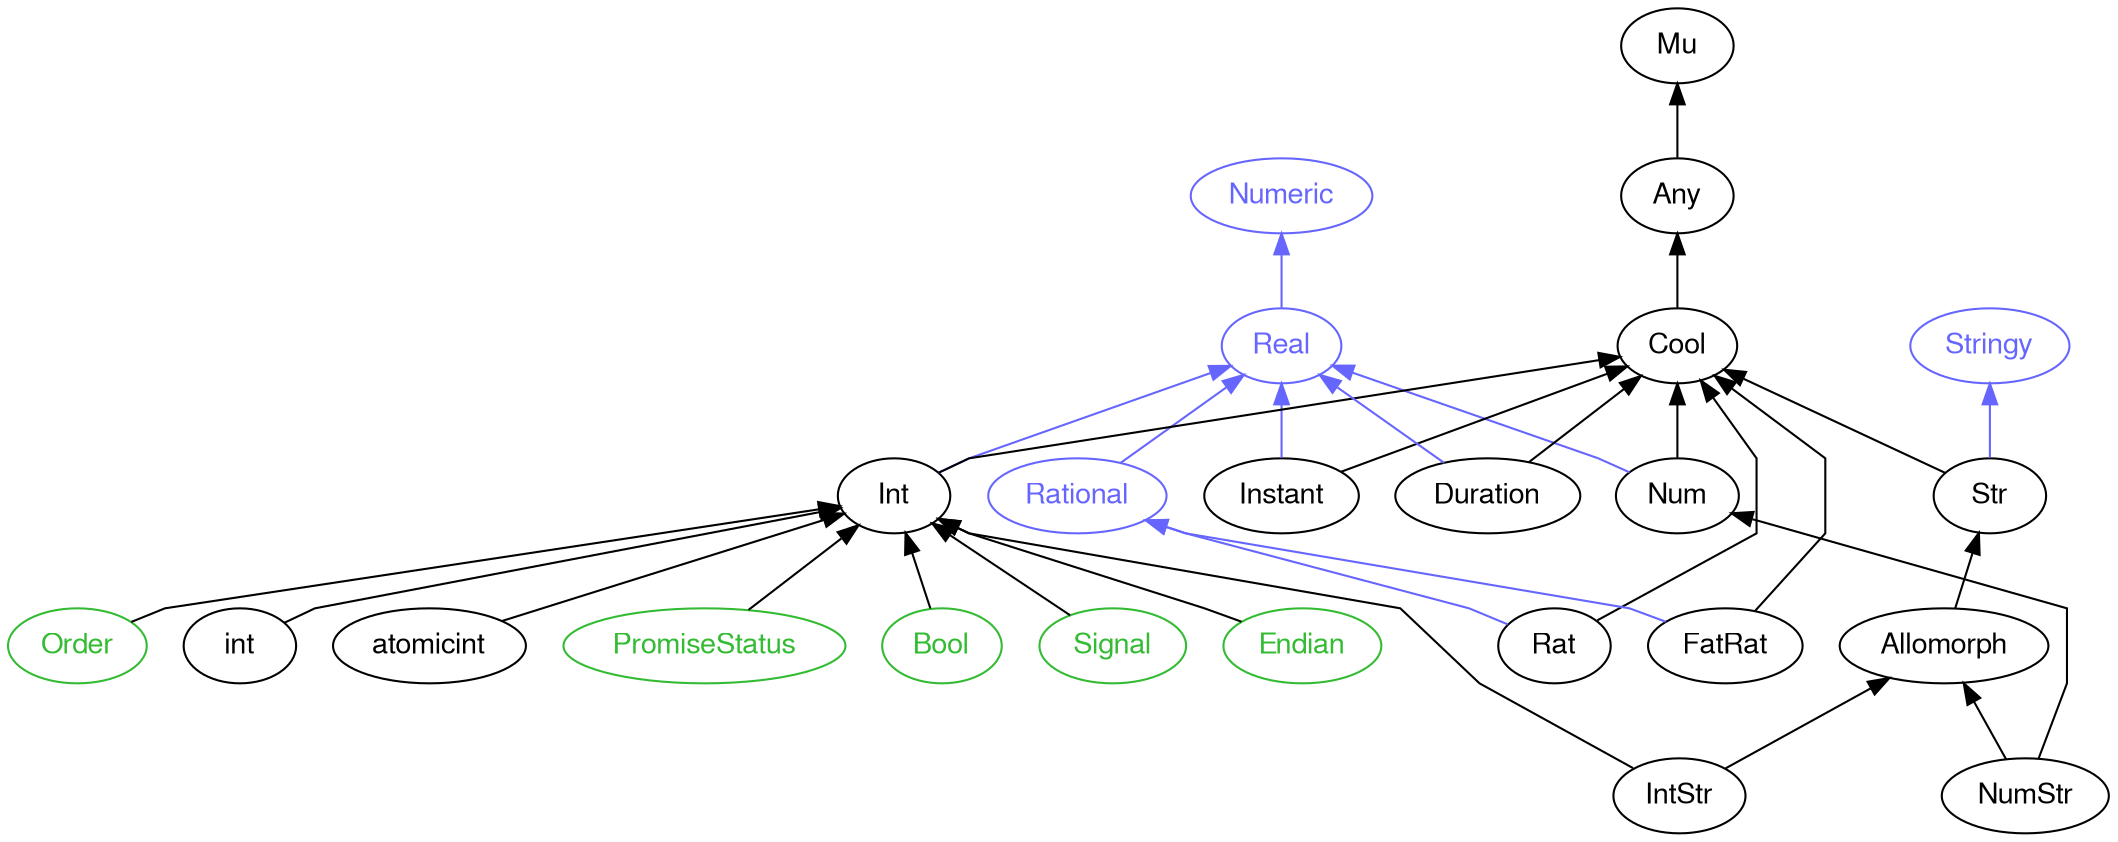 digraph "raku-type-graph" {
    rankdir=BT;
    splines=polyline;
    overlap=false;

    graph [truecolor=true bgcolor="#FFFFFF"];
    // Types
    "Real" [color="#6666FF", fontcolor="#6666FF", href="/type/Real", fontname="FreeSans"];
    "Numeric" [color="#6666FF", fontcolor="#6666FF", href="/type/Numeric", fontname="FreeSans"];
    "Rational" [color="#6666FF", fontcolor="#6666FF", href="/type/Rational", fontname="FreeSans"];
    "Mu" [color="#000000", fontcolor="#000000", href="/type/Mu", fontname="FreeSans"];
    "Any" [color="#000000", fontcolor="#000000", href="/type/Any", fontname="FreeSans"];
    "Cool" [color="#000000", fontcolor="#000000", href="/type/Cool", fontname="FreeSans"];
    "Num" [color="#000000", fontcolor="#000000", href="/type/Num", fontname="FreeSans"];
    "Instant" [color="#000000", fontcolor="#000000", href="/type/Instant", fontname="FreeSans"];
    "Int" [color="#000000", fontcolor="#000000", href="/type/Int", fontname="FreeSans"];
    "Duration" [color="#000000", fontcolor="#000000", href="/type/Duration", fontname="FreeSans"];
    "Stringy" [color="#6666FF", fontcolor="#6666FF", href="/type/Stringy", fontname="FreeSans"];
    "Str" [color="#000000", fontcolor="#000000", href="/type/Str", fontname="FreeSans"];
    "Allomorph" [color="#000000", fontcolor="#000000", href="/type/Allomorph", fontname="FreeSans"];
    "NumStr" [color="#000000", fontcolor="#000000", href="/type/NumStr", fontname="FreeSans"];
    "Endian" [color="#33BB33", fontcolor="#33BB33", href="/type/Endian", fontname="FreeSans"];
    "Order" [color="#33BB33", fontcolor="#33BB33", href="/type/Order", fontname="FreeSans"];
    "int" [color="#000000", fontcolor="#000000", href="/type/int", fontname="FreeSans"];
    "atomicint" [color="#000000", fontcolor="#000000", href="/type/atomicint", fontname="FreeSans"];
    "PromiseStatus" [color="#33BB33", fontcolor="#33BB33", href="/type/PromiseStatus", fontname="FreeSans"];
    "IntStr" [color="#000000", fontcolor="#000000", href="/type/IntStr", fontname="FreeSans"];
    "Bool" [color="#33BB33", fontcolor="#33BB33", href="/type/Bool", fontname="FreeSans"];
    "Signal" [color="#33BB33", fontcolor="#33BB33", href="/type/Signal", fontname="FreeSans"];
    "Rat" [color="#000000", fontcolor="#000000", href="/type/Rat", fontname="FreeSans"];
    "FatRat" [color="#000000", fontcolor="#000000", href="/type/FatRat", fontname="FreeSans"];

    // Superclasses
    "Any" -> "Mu" [color="#000000"];
    "Cool" -> "Any" [color="#000000"];
    "Num" -> "Cool" [color="#000000"];
    "Instant" -> "Cool" [color="#000000"];
    "Int" -> "Cool" [color="#000000"];
    "Duration" -> "Cool" [color="#000000"];
    "Str" -> "Cool" [color="#000000"];
    "Allomorph" -> "Str" [color="#000000"];
    "NumStr" -> "Allomorph" [color="#000000"];
    "NumStr" -> "Num" [color="#000000"];
    "Endian" -> "Int" [color="#000000"];
    "Order" -> "Int" [color="#000000"];
    "int" -> "Int" [color="#000000"];
    "atomicint" -> "Int" [color="#000000"];
    "PromiseStatus" -> "Int" [color="#000000"];
    "IntStr" -> "Allomorph" [color="#000000"];
    "IntStr" -> "Int" [color="#000000"];
    "Bool" -> "Int" [color="#000000"];
    "Signal" -> "Int" [color="#000000"];
    "Rat" -> "Cool" [color="#000000"];
    "FatRat" -> "Cool" [color="#000000"];

    // Roles
    "Real" -> "Numeric" [color="#6666FF"];
    "Rational" -> "Real" [color="#6666FF"];
    "Num" -> "Real" [color="#6666FF"];
    "Instant" -> "Real" [color="#6666FF"];
    "Int" -> "Real" [color="#6666FF"];
    "Duration" -> "Real" [color="#6666FF"];
    "Str" -> "Stringy" [color="#6666FF"];
    "Rat" -> "Rational" [color="#6666FF"];
    "FatRat" -> "Rational" [color="#6666FF"];
}
